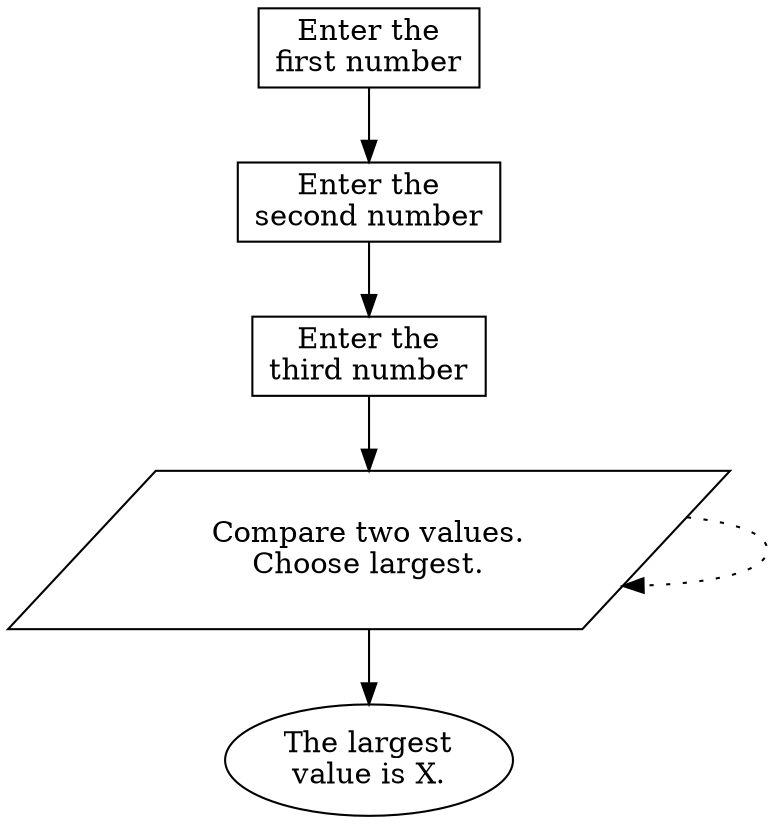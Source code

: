 digraph cn {
  node [shape=box]; enter_1st [label="Enter the\nfirst number"]; enter_2nd [label="Enter the\nsecond number"]; enter_3rd [label="Enter the\nthird number"];
  choose_max [shape=parallelogram, label="Compare two values.\nChoose largest."]
  print_output [shape=ellipse, label="The largest\nvalue is X."]

  enter_1st -> enter_2nd -> enter_3rd -> choose_max -> print_output
  choose_max -> choose_max [style=dotted]
}
